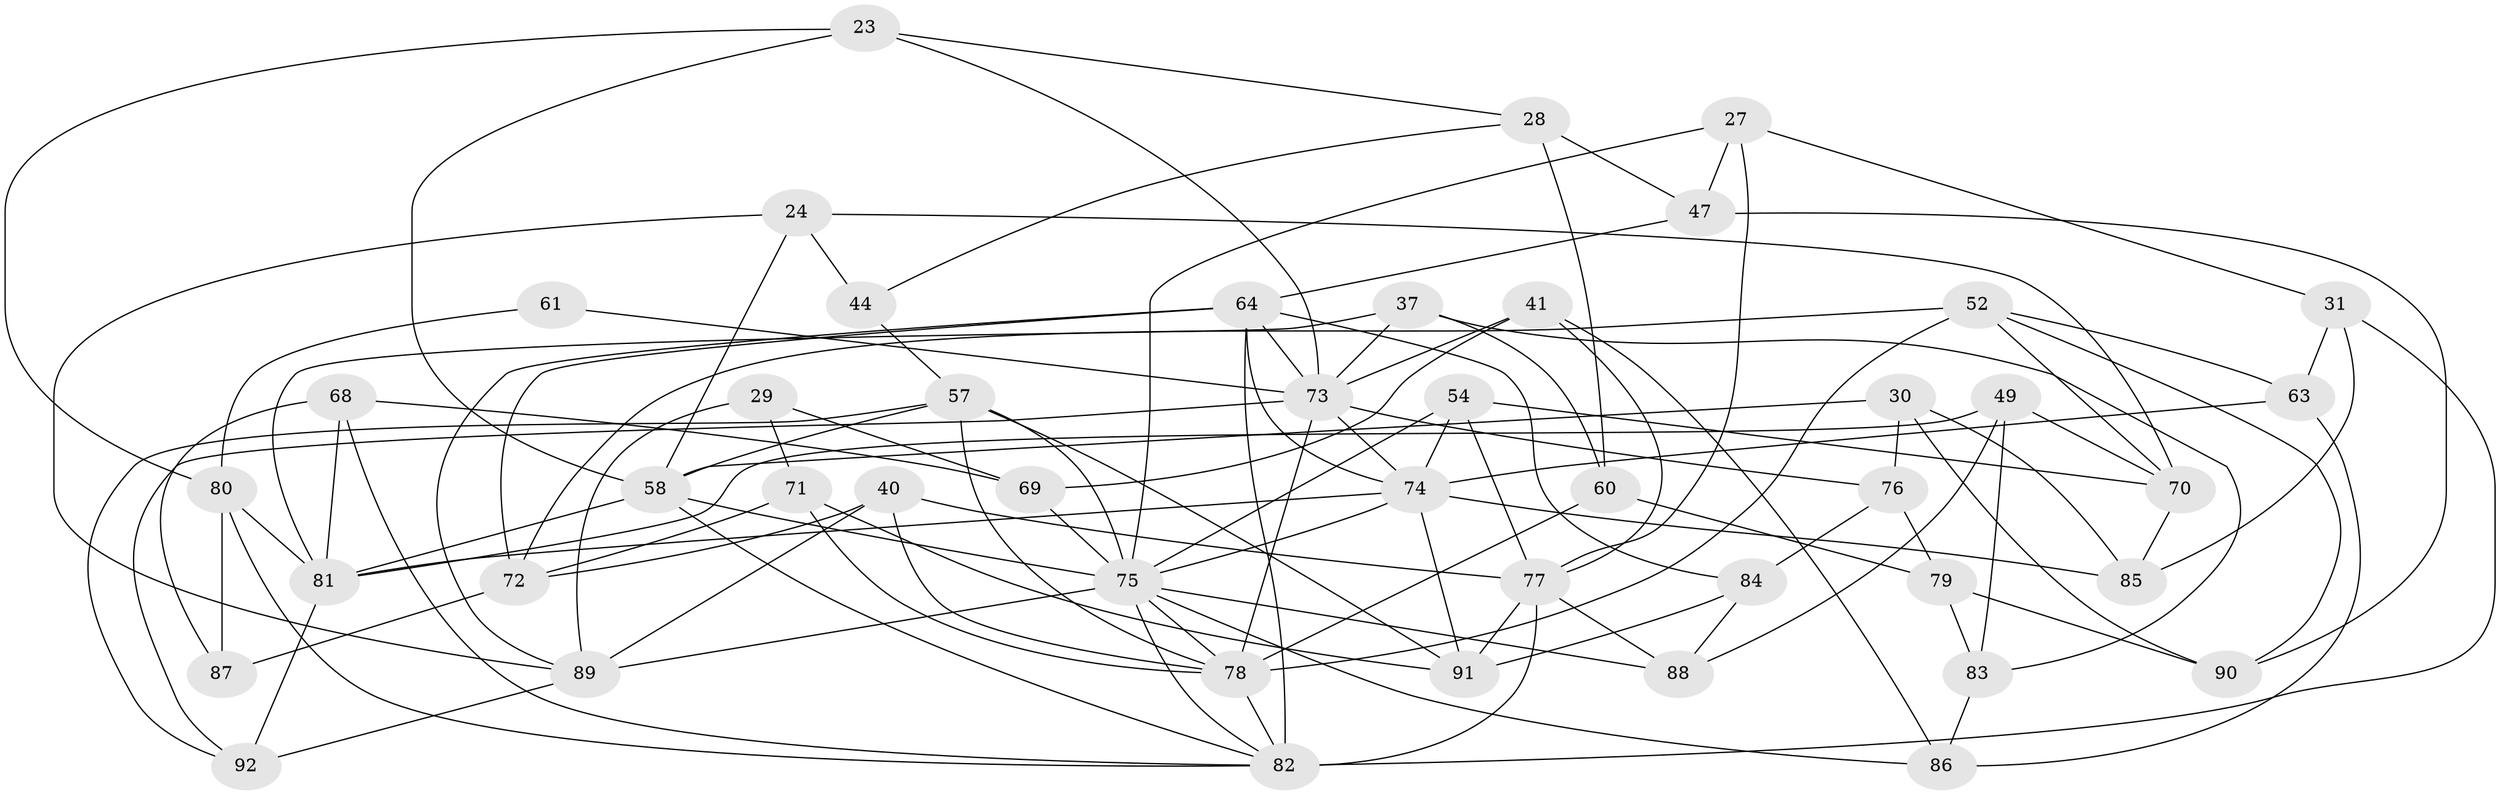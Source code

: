 // original degree distribution, {4: 1.0}
// Generated by graph-tools (version 1.1) at 2025/57/03/09/25 04:57:02]
// undirected, 46 vertices, 112 edges
graph export_dot {
graph [start="1"]
  node [color=gray90,style=filled];
  23;
  24 [super="+21"];
  27;
  28;
  29;
  30;
  31;
  37;
  40;
  41;
  44;
  47;
  49;
  52 [super="+45"];
  54 [super="+8+12"];
  57 [super="+11+43"];
  58 [super="+19+39"];
  60;
  61;
  63;
  64 [super="+2+3+4+10"];
  68;
  69;
  70 [super="+66"];
  71;
  72 [super="+59"];
  73 [super="+13+18+42"];
  74 [super="+51+46+62"];
  75 [super="+16+55+50"];
  76;
  77 [super="+56"];
  78 [super="+67"];
  79;
  80 [super="+33"];
  81 [super="+48"];
  82 [super="+34"];
  83;
  84 [super="+38"];
  85 [super="+65"];
  86;
  87;
  88;
  89 [super="+7+36"];
  90;
  91 [super="+32+35"];
  92;
  23 -- 28;
  23 -- 80;
  23 -- 73;
  23 -- 58;
  24 -- 44 [weight=2];
  24 -- 89;
  24 -- 58 [weight=2];
  24 -- 70;
  27 -- 31;
  27 -- 47;
  27 -- 77;
  27 -- 75;
  28 -- 47;
  28 -- 60;
  28 -- 44;
  29 -- 71;
  29 -- 69;
  29 -- 89 [weight=2];
  30 -- 76;
  30 -- 90;
  30 -- 85;
  30 -- 58;
  31 -- 85;
  31 -- 63;
  31 -- 82;
  37 -- 60;
  37 -- 81;
  37 -- 83;
  37 -- 73;
  40 -- 72;
  40 -- 77;
  40 -- 78;
  40 -- 89;
  41 -- 86;
  41 -- 69;
  41 -- 73;
  41 -- 77;
  44 -- 57;
  47 -- 64;
  47 -- 90;
  49 -- 88;
  49 -- 81;
  49 -- 83;
  49 -- 70;
  52 -- 72;
  52 -- 90;
  52 -- 78 [weight=2];
  52 -- 70;
  52 -- 63;
  54 -- 77;
  54 -- 74 [weight=3];
  54 -- 70 [weight=2];
  54 -- 75 [weight=2];
  57 -- 91 [weight=2];
  57 -- 92;
  57 -- 78 [weight=2];
  57 -- 58;
  57 -- 75;
  58 -- 81;
  58 -- 82;
  58 -- 75;
  60 -- 79;
  60 -- 78;
  61 -- 80 [weight=2];
  61 -- 73 [weight=2];
  63 -- 86;
  63 -- 74;
  64 -- 82 [weight=2];
  64 -- 72;
  64 -- 74 [weight=2];
  64 -- 73 [weight=3];
  64 -- 84 [weight=2];
  64 -- 89;
  68 -- 69;
  68 -- 87;
  68 -- 81;
  68 -- 82;
  69 -- 75;
  70 -- 85;
  71 -- 72;
  71 -- 91;
  71 -- 78;
  72 -- 87 [weight=2];
  73 -- 74;
  73 -- 92;
  73 -- 76;
  73 -- 78;
  74 -- 81 [weight=2];
  74 -- 85 [weight=3];
  74 -- 91 [weight=2];
  74 -- 75 [weight=2];
  75 -- 88;
  75 -- 82;
  75 -- 78;
  75 -- 86;
  75 -- 89 [weight=2];
  76 -- 79;
  76 -- 84;
  77 -- 88;
  77 -- 82 [weight=2];
  77 -- 91;
  78 -- 82;
  79 -- 83;
  79 -- 90;
  80 -- 82;
  80 -- 87;
  80 -- 81;
  81 -- 92;
  83 -- 86;
  84 -- 88;
  84 -- 91 [weight=2];
  89 -- 92;
}
